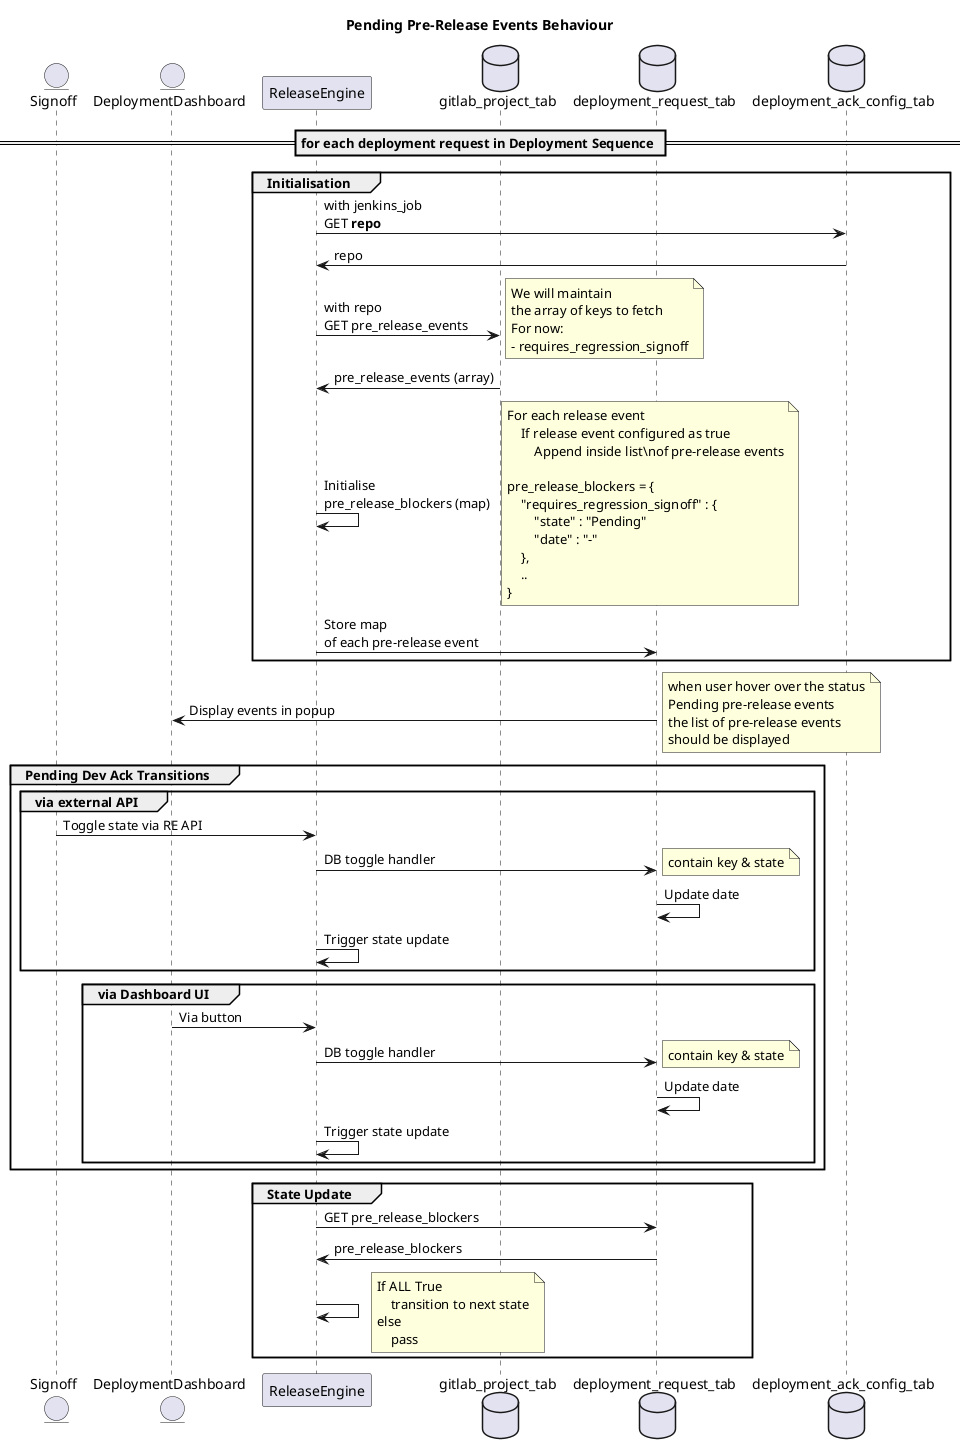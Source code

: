 @startuml

entity Signoff as Signoff
entity DeploymentDashboard as DD
participant ReleaseEngine as RE
database gitlab_project_tab as gitDB
database deployment_request_tab as deploymentDB
database deployment_ack_config_tab as ackDB

title Pending Pre-Release Events Behaviour

== for each deployment request in Deployment Sequence ==
group Initialisation
    RE -> ackDB : with jenkins_job\nGET <b>repo
    ackDB -> RE : repo
    
    RE -> gitDB : with repo\nGET pre_release_events
    note right
        We will maintain 
        the array of keys to fetch
        For now:
        - requires_regression_signoff
    end note

    gitDB -> RE : pre_release_events (array)
    RE -> RE : Initialise\npre_release_blockers (map)
    note right
        For each release event
            If release event configured as true
                Append inside list\nof pre-release events
        
        pre_release_blockers = {
            "requires_regression_signoff" : {
                "state" : "Pending"
                "date" : "-"
            },
            ..
        }
    end note

    RE -> deploymentDB: Store map\nof each pre-release event
end group

    deploymentDB -> DD : Display events in popup
    note right
        when user hover over the status
        Pending pre-release events
        the list of pre-release events 
        should be displayed
    end note


group Pending Dev Ack Transitions
    group via external API
        Signoff -> RE : Toggle state via RE API
        RE -> deploymentDB : DB toggle handler
        note right
            contain key & state
        end note
        deploymentDB -> deploymentDB : Update date
        RE -> RE : Trigger state update
    end group
    group via Dashboard UI
        DD -> RE : Via button
        RE -> deploymentDB : DB toggle handler
        note right
            contain key & state
        end note
        deploymentDB -> deploymentDB : Update date
        RE -> RE : Trigger state update
    end group
end group

group State Update
    RE -> deploymentDB : GET pre_release_blockers
    deploymentDB -> RE : pre_release_blockers

    RE -> RE
    note right
        If ALL True
            transition to next state
        else
            pass
    end note
end group

' (*) --> [Enter State] Initialisation

' --> Get row's repo path
' --> [with repo path] Get config data for required events

@enduml